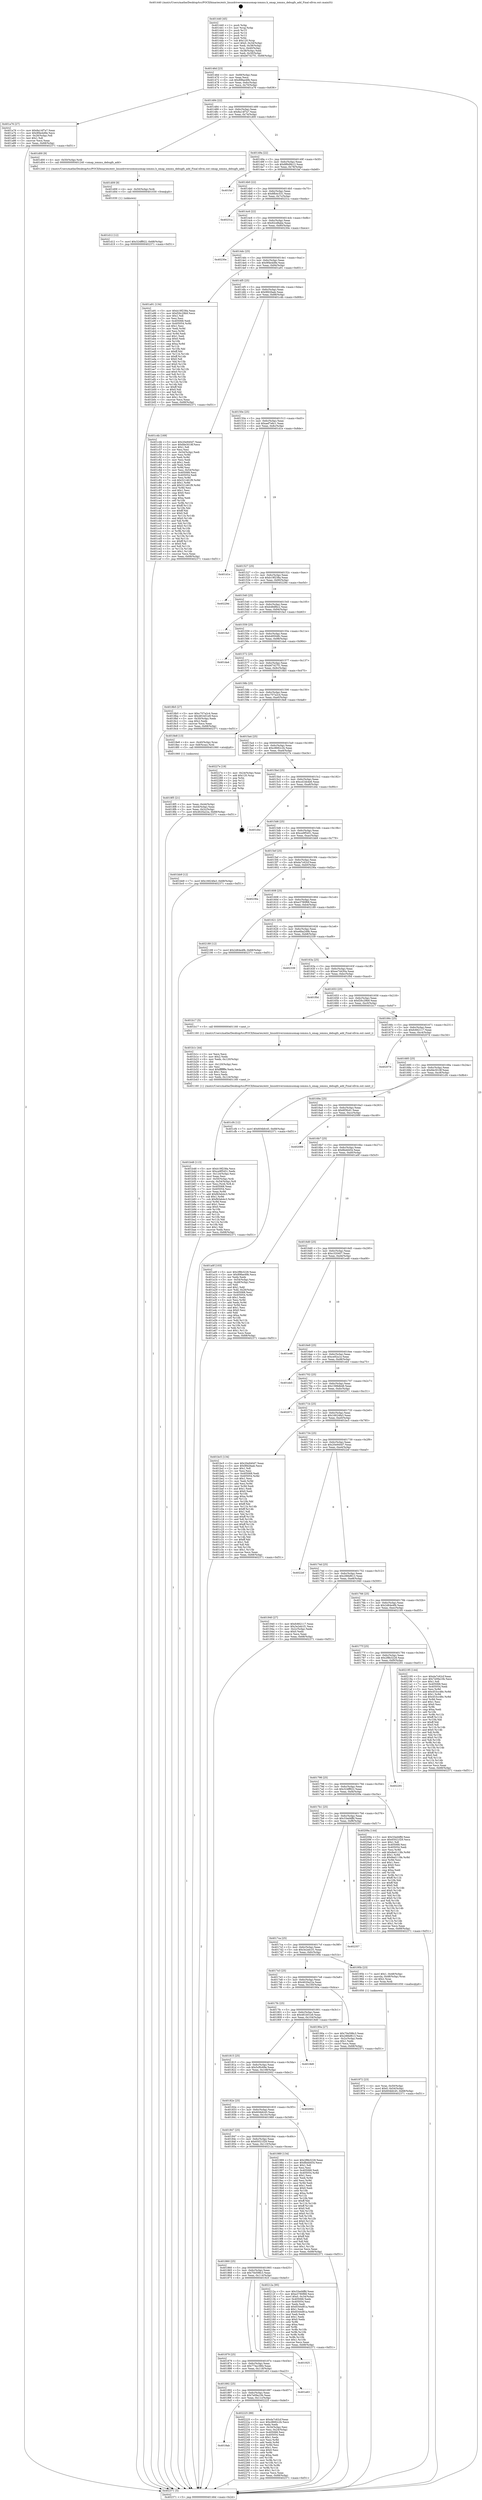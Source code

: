 digraph "0x401440" {
  label = "0x401440 (/mnt/c/Users/mathe/Desktop/tcc/POCII/binaries/extr_linuxdriversiommuomap-iommu.h_omap_iommu_debugfs_add_Final-ollvm.out::main(0))"
  labelloc = "t"
  node[shape=record]

  Entry [label="",width=0.3,height=0.3,shape=circle,fillcolor=black,style=filled]
  "0x40146d" [label="{
     0x40146d [23]\l
     | [instrs]\l
     &nbsp;&nbsp;0x40146d \<+3\>: mov -0x68(%rbp),%eax\l
     &nbsp;&nbsp;0x401470 \<+2\>: mov %eax,%ecx\l
     &nbsp;&nbsp;0x401472 \<+6\>: sub $0x89fae49b,%ecx\l
     &nbsp;&nbsp;0x401478 \<+3\>: mov %eax,-0x6c(%rbp)\l
     &nbsp;&nbsp;0x40147b \<+3\>: mov %ecx,-0x70(%rbp)\l
     &nbsp;&nbsp;0x40147e \<+6\>: je 0000000000401a76 \<main+0x636\>\l
  }"]
  "0x401a76" [label="{
     0x401a76 [27]\l
     | [instrs]\l
     &nbsp;&nbsp;0x401a76 \<+5\>: mov $0x8a14f7a7,%eax\l
     &nbsp;&nbsp;0x401a7b \<+5\>: mov $0x9f4e4d9e,%ecx\l
     &nbsp;&nbsp;0x401a80 \<+3\>: mov -0x26(%rbp),%dl\l
     &nbsp;&nbsp;0x401a83 \<+3\>: test $0x1,%dl\l
     &nbsp;&nbsp;0x401a86 \<+3\>: cmovne %ecx,%eax\l
     &nbsp;&nbsp;0x401a89 \<+3\>: mov %eax,-0x68(%rbp)\l
     &nbsp;&nbsp;0x401a8c \<+5\>: jmp 0000000000402371 \<main+0xf31\>\l
  }"]
  "0x401484" [label="{
     0x401484 [22]\l
     | [instrs]\l
     &nbsp;&nbsp;0x401484 \<+5\>: jmp 0000000000401489 \<main+0x49\>\l
     &nbsp;&nbsp;0x401489 \<+3\>: mov -0x6c(%rbp),%eax\l
     &nbsp;&nbsp;0x40148c \<+5\>: sub $0x8a14f7a7,%eax\l
     &nbsp;&nbsp;0x401491 \<+3\>: mov %eax,-0x74(%rbp)\l
     &nbsp;&nbsp;0x401494 \<+6\>: je 0000000000401d00 \<main+0x8c0\>\l
  }"]
  Exit [label="",width=0.3,height=0.3,shape=circle,fillcolor=black,style=filled,peripheries=2]
  "0x401d00" [label="{
     0x401d00 [9]\l
     | [instrs]\l
     &nbsp;&nbsp;0x401d00 \<+4\>: mov -0x50(%rbp),%rdi\l
     &nbsp;&nbsp;0x401d04 \<+5\>: call 0000000000401240 \<omap_iommu_debugfs_add\>\l
     | [calls]\l
     &nbsp;&nbsp;0x401240 \{1\} (/mnt/c/Users/mathe/Desktop/tcc/POCII/binaries/extr_linuxdriversiommuomap-iommu.h_omap_iommu_debugfs_add_Final-ollvm.out::omap_iommu_debugfs_add)\l
  }"]
  "0x40149a" [label="{
     0x40149a [22]\l
     | [instrs]\l
     &nbsp;&nbsp;0x40149a \<+5\>: jmp 000000000040149f \<main+0x5f\>\l
     &nbsp;&nbsp;0x40149f \<+3\>: mov -0x6c(%rbp),%eax\l
     &nbsp;&nbsp;0x4014a2 \<+5\>: sub $0x8f6d9b12,%eax\l
     &nbsp;&nbsp;0x4014a7 \<+3\>: mov %eax,-0x78(%rbp)\l
     &nbsp;&nbsp;0x4014aa \<+6\>: je 0000000000401faf \<main+0xb6f\>\l
  }"]
  "0x4018ab" [label="{
     0x4018ab\l
  }", style=dashed]
  "0x401faf" [label="{
     0x401faf\l
  }", style=dashed]
  "0x4014b0" [label="{
     0x4014b0 [22]\l
     | [instrs]\l
     &nbsp;&nbsp;0x4014b0 \<+5\>: jmp 00000000004014b5 \<main+0x75\>\l
     &nbsp;&nbsp;0x4014b5 \<+3\>: mov -0x6c(%rbp),%eax\l
     &nbsp;&nbsp;0x4014b8 \<+5\>: sub $0x8fb4c531,%eax\l
     &nbsp;&nbsp;0x4014bd \<+3\>: mov %eax,-0x7c(%rbp)\l
     &nbsp;&nbsp;0x4014c0 \<+6\>: je 000000000040231a \<main+0xeda\>\l
  }"]
  "0x402225" [label="{
     0x402225 [89]\l
     | [instrs]\l
     &nbsp;&nbsp;0x402225 \<+5\>: mov $0xda7c62cf,%eax\l
     &nbsp;&nbsp;0x40222a \<+5\>: mov $0xc8682c2b,%ecx\l
     &nbsp;&nbsp;0x40222f \<+2\>: xor %edx,%edx\l
     &nbsp;&nbsp;0x402231 \<+3\>: mov -0x34(%rbp),%esi\l
     &nbsp;&nbsp;0x402234 \<+3\>: mov %esi,-0x24(%rbp)\l
     &nbsp;&nbsp;0x402237 \<+7\>: mov 0x405068,%esi\l
     &nbsp;&nbsp;0x40223e \<+7\>: mov 0x405054,%edi\l
     &nbsp;&nbsp;0x402245 \<+3\>: sub $0x1,%edx\l
     &nbsp;&nbsp;0x402248 \<+3\>: mov %esi,%r8d\l
     &nbsp;&nbsp;0x40224b \<+3\>: add %edx,%r8d\l
     &nbsp;&nbsp;0x40224e \<+4\>: imul %r8d,%esi\l
     &nbsp;&nbsp;0x402252 \<+3\>: and $0x1,%esi\l
     &nbsp;&nbsp;0x402255 \<+3\>: cmp $0x0,%esi\l
     &nbsp;&nbsp;0x402258 \<+4\>: sete %r9b\l
     &nbsp;&nbsp;0x40225c \<+3\>: cmp $0xa,%edi\l
     &nbsp;&nbsp;0x40225f \<+4\>: setl %r10b\l
     &nbsp;&nbsp;0x402263 \<+3\>: mov %r9b,%r11b\l
     &nbsp;&nbsp;0x402266 \<+3\>: and %r10b,%r11b\l
     &nbsp;&nbsp;0x402269 \<+3\>: xor %r10b,%r9b\l
     &nbsp;&nbsp;0x40226c \<+3\>: or %r9b,%r11b\l
     &nbsp;&nbsp;0x40226f \<+4\>: test $0x1,%r11b\l
     &nbsp;&nbsp;0x402273 \<+3\>: cmovne %ecx,%eax\l
     &nbsp;&nbsp;0x402276 \<+3\>: mov %eax,-0x68(%rbp)\l
     &nbsp;&nbsp;0x402279 \<+5\>: jmp 0000000000402371 \<main+0xf31\>\l
  }"]
  "0x40231a" [label="{
     0x40231a\l
  }", style=dashed]
  "0x4014c6" [label="{
     0x4014c6 [22]\l
     | [instrs]\l
     &nbsp;&nbsp;0x4014c6 \<+5\>: jmp 00000000004014cb \<main+0x8b\>\l
     &nbsp;&nbsp;0x4014cb \<+3\>: mov -0x6c(%rbp),%eax\l
     &nbsp;&nbsp;0x4014ce \<+5\>: sub $0x92cd8abe,%eax\l
     &nbsp;&nbsp;0x4014d3 \<+3\>: mov %eax,-0x80(%rbp)\l
     &nbsp;&nbsp;0x4014d6 \<+6\>: je 000000000040230e \<main+0xece\>\l
  }"]
  "0x401892" [label="{
     0x401892 [25]\l
     | [instrs]\l
     &nbsp;&nbsp;0x401892 \<+5\>: jmp 0000000000401897 \<main+0x457\>\l
     &nbsp;&nbsp;0x401897 \<+3\>: mov -0x6c(%rbp),%eax\l
     &nbsp;&nbsp;0x40189a \<+5\>: sub $0x7e09a10b,%eax\l
     &nbsp;&nbsp;0x40189f \<+6\>: mov %eax,-0x11c(%rbp)\l
     &nbsp;&nbsp;0x4018a5 \<+6\>: je 0000000000402225 \<main+0xde5\>\l
  }"]
  "0x40230e" [label="{
     0x40230e\l
  }", style=dashed]
  "0x4014dc" [label="{
     0x4014dc [25]\l
     | [instrs]\l
     &nbsp;&nbsp;0x4014dc \<+5\>: jmp 00000000004014e1 \<main+0xa1\>\l
     &nbsp;&nbsp;0x4014e1 \<+3\>: mov -0x6c(%rbp),%eax\l
     &nbsp;&nbsp;0x4014e4 \<+5\>: sub $0x9f4e4d9e,%eax\l
     &nbsp;&nbsp;0x4014e9 \<+6\>: mov %eax,-0x84(%rbp)\l
     &nbsp;&nbsp;0x4014ef \<+6\>: je 0000000000401a91 \<main+0x651\>\l
  }"]
  "0x401e63" [label="{
     0x401e63\l
  }", style=dashed]
  "0x401a91" [label="{
     0x401a91 [134]\l
     | [instrs]\l
     &nbsp;&nbsp;0x401a91 \<+5\>: mov $0xb19f238a,%eax\l
     &nbsp;&nbsp;0x401a96 \<+5\>: mov $0xf26c29b9,%ecx\l
     &nbsp;&nbsp;0x401a9b \<+2\>: mov $0x1,%dl\l
     &nbsp;&nbsp;0x401a9d \<+2\>: xor %esi,%esi\l
     &nbsp;&nbsp;0x401a9f \<+7\>: mov 0x405068,%edi\l
     &nbsp;&nbsp;0x401aa6 \<+8\>: mov 0x405054,%r8d\l
     &nbsp;&nbsp;0x401aae \<+3\>: sub $0x1,%esi\l
     &nbsp;&nbsp;0x401ab1 \<+3\>: mov %edi,%r9d\l
     &nbsp;&nbsp;0x401ab4 \<+3\>: add %esi,%r9d\l
     &nbsp;&nbsp;0x401ab7 \<+4\>: imul %r9d,%edi\l
     &nbsp;&nbsp;0x401abb \<+3\>: and $0x1,%edi\l
     &nbsp;&nbsp;0x401abe \<+3\>: cmp $0x0,%edi\l
     &nbsp;&nbsp;0x401ac1 \<+4\>: sete %r10b\l
     &nbsp;&nbsp;0x401ac5 \<+4\>: cmp $0xa,%r8d\l
     &nbsp;&nbsp;0x401ac9 \<+4\>: setl %r11b\l
     &nbsp;&nbsp;0x401acd \<+3\>: mov %r10b,%bl\l
     &nbsp;&nbsp;0x401ad0 \<+3\>: xor $0xff,%bl\l
     &nbsp;&nbsp;0x401ad3 \<+3\>: mov %r11b,%r14b\l
     &nbsp;&nbsp;0x401ad6 \<+4\>: xor $0xff,%r14b\l
     &nbsp;&nbsp;0x401ada \<+3\>: xor $0x0,%dl\l
     &nbsp;&nbsp;0x401add \<+3\>: mov %bl,%r15b\l
     &nbsp;&nbsp;0x401ae0 \<+4\>: and $0x0,%r15b\l
     &nbsp;&nbsp;0x401ae4 \<+3\>: and %dl,%r10b\l
     &nbsp;&nbsp;0x401ae7 \<+3\>: mov %r14b,%r12b\l
     &nbsp;&nbsp;0x401aea \<+4\>: and $0x0,%r12b\l
     &nbsp;&nbsp;0x401aee \<+3\>: and %dl,%r11b\l
     &nbsp;&nbsp;0x401af1 \<+3\>: or %r10b,%r15b\l
     &nbsp;&nbsp;0x401af4 \<+3\>: or %r11b,%r12b\l
     &nbsp;&nbsp;0x401af7 \<+3\>: xor %r12b,%r15b\l
     &nbsp;&nbsp;0x401afa \<+3\>: or %r14b,%bl\l
     &nbsp;&nbsp;0x401afd \<+3\>: xor $0xff,%bl\l
     &nbsp;&nbsp;0x401b00 \<+3\>: or $0x0,%dl\l
     &nbsp;&nbsp;0x401b03 \<+2\>: and %dl,%bl\l
     &nbsp;&nbsp;0x401b05 \<+3\>: or %bl,%r15b\l
     &nbsp;&nbsp;0x401b08 \<+4\>: test $0x1,%r15b\l
     &nbsp;&nbsp;0x401b0c \<+3\>: cmovne %ecx,%eax\l
     &nbsp;&nbsp;0x401b0f \<+3\>: mov %eax,-0x68(%rbp)\l
     &nbsp;&nbsp;0x401b12 \<+5\>: jmp 0000000000402371 \<main+0xf31\>\l
  }"]
  "0x4014f5" [label="{
     0x4014f5 [25]\l
     | [instrs]\l
     &nbsp;&nbsp;0x4014f5 \<+5\>: jmp 00000000004014fa \<main+0xba\>\l
     &nbsp;&nbsp;0x4014fa \<+3\>: mov -0x6c(%rbp),%eax\l
     &nbsp;&nbsp;0x4014fd \<+5\>: sub $0x9fd2faab,%eax\l
     &nbsp;&nbsp;0x401502 \<+6\>: mov %eax,-0x88(%rbp)\l
     &nbsp;&nbsp;0x401508 \<+6\>: je 0000000000401c4b \<main+0x80b\>\l
  }"]
  "0x401879" [label="{
     0x401879 [25]\l
     | [instrs]\l
     &nbsp;&nbsp;0x401879 \<+5\>: jmp 000000000040187e \<main+0x43e\>\l
     &nbsp;&nbsp;0x40187e \<+3\>: mov -0x6c(%rbp),%eax\l
     &nbsp;&nbsp;0x401881 \<+5\>: sub $0x774a1884,%eax\l
     &nbsp;&nbsp;0x401886 \<+6\>: mov %eax,-0x118(%rbp)\l
     &nbsp;&nbsp;0x40188c \<+6\>: je 0000000000401e63 \<main+0xa23\>\l
  }"]
  "0x401c4b" [label="{
     0x401c4b [169]\l
     | [instrs]\l
     &nbsp;&nbsp;0x401c4b \<+5\>: mov $0x20e940d7,%eax\l
     &nbsp;&nbsp;0x401c50 \<+5\>: mov $0xfde3018f,%ecx\l
     &nbsp;&nbsp;0x401c55 \<+2\>: mov $0x1,%dl\l
     &nbsp;&nbsp;0x401c57 \<+2\>: xor %esi,%esi\l
     &nbsp;&nbsp;0x401c59 \<+3\>: mov -0x54(%rbp),%edi\l
     &nbsp;&nbsp;0x401c5c \<+3\>: mov %esi,%r8d\l
     &nbsp;&nbsp;0x401c5f \<+3\>: sub %edi,%r8d\l
     &nbsp;&nbsp;0x401c62 \<+2\>: mov %esi,%edi\l
     &nbsp;&nbsp;0x401c64 \<+3\>: sub $0x1,%edi\l
     &nbsp;&nbsp;0x401c67 \<+3\>: add %edi,%r8d\l
     &nbsp;&nbsp;0x401c6a \<+3\>: sub %r8d,%esi\l
     &nbsp;&nbsp;0x401c6d \<+3\>: mov %esi,-0x54(%rbp)\l
     &nbsp;&nbsp;0x401c70 \<+7\>: mov 0x405068,%esi\l
     &nbsp;&nbsp;0x401c77 \<+7\>: mov 0x405054,%edi\l
     &nbsp;&nbsp;0x401c7e \<+3\>: mov %esi,%r8d\l
     &nbsp;&nbsp;0x401c81 \<+7\>: sub $0x521461f9,%r8d\l
     &nbsp;&nbsp;0x401c88 \<+4\>: sub $0x1,%r8d\l
     &nbsp;&nbsp;0x401c8c \<+7\>: add $0x521461f9,%r8d\l
     &nbsp;&nbsp;0x401c93 \<+4\>: imul %r8d,%esi\l
     &nbsp;&nbsp;0x401c97 \<+3\>: and $0x1,%esi\l
     &nbsp;&nbsp;0x401c9a \<+3\>: cmp $0x0,%esi\l
     &nbsp;&nbsp;0x401c9d \<+4\>: sete %r9b\l
     &nbsp;&nbsp;0x401ca1 \<+3\>: cmp $0xa,%edi\l
     &nbsp;&nbsp;0x401ca4 \<+4\>: setl %r10b\l
     &nbsp;&nbsp;0x401ca8 \<+3\>: mov %r9b,%r11b\l
     &nbsp;&nbsp;0x401cab \<+4\>: xor $0xff,%r11b\l
     &nbsp;&nbsp;0x401caf \<+3\>: mov %r10b,%bl\l
     &nbsp;&nbsp;0x401cb2 \<+3\>: xor $0xff,%bl\l
     &nbsp;&nbsp;0x401cb5 \<+3\>: xor $0x0,%dl\l
     &nbsp;&nbsp;0x401cb8 \<+3\>: mov %r11b,%r14b\l
     &nbsp;&nbsp;0x401cbb \<+4\>: and $0x0,%r14b\l
     &nbsp;&nbsp;0x401cbf \<+3\>: and %dl,%r9b\l
     &nbsp;&nbsp;0x401cc2 \<+3\>: mov %bl,%r15b\l
     &nbsp;&nbsp;0x401cc5 \<+4\>: and $0x0,%r15b\l
     &nbsp;&nbsp;0x401cc9 \<+3\>: and %dl,%r10b\l
     &nbsp;&nbsp;0x401ccc \<+3\>: or %r9b,%r14b\l
     &nbsp;&nbsp;0x401ccf \<+3\>: or %r10b,%r15b\l
     &nbsp;&nbsp;0x401cd2 \<+3\>: xor %r15b,%r14b\l
     &nbsp;&nbsp;0x401cd5 \<+3\>: or %bl,%r11b\l
     &nbsp;&nbsp;0x401cd8 \<+4\>: xor $0xff,%r11b\l
     &nbsp;&nbsp;0x401cdc \<+3\>: or $0x0,%dl\l
     &nbsp;&nbsp;0x401cdf \<+3\>: and %dl,%r11b\l
     &nbsp;&nbsp;0x401ce2 \<+3\>: or %r11b,%r14b\l
     &nbsp;&nbsp;0x401ce5 \<+4\>: test $0x1,%r14b\l
     &nbsp;&nbsp;0x401ce9 \<+3\>: cmovne %ecx,%eax\l
     &nbsp;&nbsp;0x401cec \<+3\>: mov %eax,-0x68(%rbp)\l
     &nbsp;&nbsp;0x401cef \<+5\>: jmp 0000000000402371 \<main+0xf31\>\l
  }"]
  "0x40150e" [label="{
     0x40150e [25]\l
     | [instrs]\l
     &nbsp;&nbsp;0x40150e \<+5\>: jmp 0000000000401513 \<main+0xd3\>\l
     &nbsp;&nbsp;0x401513 \<+3\>: mov -0x6c(%rbp),%eax\l
     &nbsp;&nbsp;0x401516 \<+5\>: sub $0xaef7e6c1,%eax\l
     &nbsp;&nbsp;0x40151b \<+6\>: mov %eax,-0x8c(%rbp)\l
     &nbsp;&nbsp;0x401521 \<+6\>: je 0000000000401d1e \<main+0x8de\>\l
  }"]
  "0x401925" [label="{
     0x401925\l
  }", style=dashed]
  "0x401d1e" [label="{
     0x401d1e\l
  }", style=dashed]
  "0x401527" [label="{
     0x401527 [25]\l
     | [instrs]\l
     &nbsp;&nbsp;0x401527 \<+5\>: jmp 000000000040152c \<main+0xec\>\l
     &nbsp;&nbsp;0x40152c \<+3\>: mov -0x6c(%rbp),%eax\l
     &nbsp;&nbsp;0x40152f \<+5\>: sub $0xb19f238a,%eax\l
     &nbsp;&nbsp;0x401534 \<+6\>: mov %eax,-0x90(%rbp)\l
     &nbsp;&nbsp;0x40153a \<+6\>: je 000000000040229d \<main+0xe5d\>\l
  }"]
  "0x401860" [label="{
     0x401860 [25]\l
     | [instrs]\l
     &nbsp;&nbsp;0x401860 \<+5\>: jmp 0000000000401865 \<main+0x425\>\l
     &nbsp;&nbsp;0x401865 \<+3\>: mov -0x6c(%rbp),%eax\l
     &nbsp;&nbsp;0x401868 \<+5\>: sub $0x70e598c3,%eax\l
     &nbsp;&nbsp;0x40186d \<+6\>: mov %eax,-0x114(%rbp)\l
     &nbsp;&nbsp;0x401873 \<+6\>: je 0000000000401925 \<main+0x4e5\>\l
  }"]
  "0x40229d" [label="{
     0x40229d\l
  }", style=dashed]
  "0x401540" [label="{
     0x401540 [25]\l
     | [instrs]\l
     &nbsp;&nbsp;0x401540 \<+5\>: jmp 0000000000401545 \<main+0x105\>\l
     &nbsp;&nbsp;0x401545 \<+3\>: mov -0x6c(%rbp),%eax\l
     &nbsp;&nbsp;0x401548 \<+5\>: sub $0xb48dfbc2,%eax\l
     &nbsp;&nbsp;0x40154d \<+6\>: mov %eax,-0x94(%rbp)\l
     &nbsp;&nbsp;0x401553 \<+6\>: je 0000000000401fa3 \<main+0xb63\>\l
  }"]
  "0x40212a" [label="{
     0x40212a [95]\l
     | [instrs]\l
     &nbsp;&nbsp;0x40212a \<+5\>: mov $0x33ed4ffd,%eax\l
     &nbsp;&nbsp;0x40212f \<+5\>: mov $0xe3780f68,%ecx\l
     &nbsp;&nbsp;0x402134 \<+7\>: movl $0x0,-0x34(%rbp)\l
     &nbsp;&nbsp;0x40213b \<+7\>: mov 0x405068,%edx\l
     &nbsp;&nbsp;0x402142 \<+7\>: mov 0x405054,%esi\l
     &nbsp;&nbsp;0x402149 \<+2\>: mov %edx,%edi\l
     &nbsp;&nbsp;0x40214b \<+6\>: add $0x8344d81a,%edi\l
     &nbsp;&nbsp;0x402151 \<+3\>: sub $0x1,%edi\l
     &nbsp;&nbsp;0x402154 \<+6\>: sub $0x8344d81a,%edi\l
     &nbsp;&nbsp;0x40215a \<+3\>: imul %edi,%edx\l
     &nbsp;&nbsp;0x40215d \<+3\>: and $0x1,%edx\l
     &nbsp;&nbsp;0x402160 \<+3\>: cmp $0x0,%edx\l
     &nbsp;&nbsp;0x402163 \<+4\>: sete %r8b\l
     &nbsp;&nbsp;0x402167 \<+3\>: cmp $0xa,%esi\l
     &nbsp;&nbsp;0x40216a \<+4\>: setl %r9b\l
     &nbsp;&nbsp;0x40216e \<+3\>: mov %r8b,%r10b\l
     &nbsp;&nbsp;0x402171 \<+3\>: and %r9b,%r10b\l
     &nbsp;&nbsp;0x402174 \<+3\>: xor %r9b,%r8b\l
     &nbsp;&nbsp;0x402177 \<+3\>: or %r8b,%r10b\l
     &nbsp;&nbsp;0x40217a \<+4\>: test $0x1,%r10b\l
     &nbsp;&nbsp;0x40217e \<+3\>: cmovne %ecx,%eax\l
     &nbsp;&nbsp;0x402181 \<+3\>: mov %eax,-0x68(%rbp)\l
     &nbsp;&nbsp;0x402184 \<+5\>: jmp 0000000000402371 \<main+0xf31\>\l
  }"]
  "0x401fa3" [label="{
     0x401fa3\l
  }", style=dashed]
  "0x401559" [label="{
     0x401559 [25]\l
     | [instrs]\l
     &nbsp;&nbsp;0x401559 \<+5\>: jmp 000000000040155e \<main+0x11e\>\l
     &nbsp;&nbsp;0x40155e \<+3\>: mov -0x6c(%rbp),%eax\l
     &nbsp;&nbsp;0x401561 \<+5\>: sub $0xb4950dfc,%eax\l
     &nbsp;&nbsp;0x401566 \<+6\>: mov %eax,-0x98(%rbp)\l
     &nbsp;&nbsp;0x40156c \<+6\>: je 0000000000401da4 \<main+0x964\>\l
  }"]
  "0x401d12" [label="{
     0x401d12 [12]\l
     | [instrs]\l
     &nbsp;&nbsp;0x401d12 \<+7\>: movl $0x324ff922,-0x68(%rbp)\l
     &nbsp;&nbsp;0x401d19 \<+5\>: jmp 0000000000402371 \<main+0xf31\>\l
  }"]
  "0x401da4" [label="{
     0x401da4\l
  }", style=dashed]
  "0x401572" [label="{
     0x401572 [25]\l
     | [instrs]\l
     &nbsp;&nbsp;0x401572 \<+5\>: jmp 0000000000401577 \<main+0x137\>\l
     &nbsp;&nbsp;0x401577 \<+3\>: mov -0x6c(%rbp),%eax\l
     &nbsp;&nbsp;0x40157a \<+5\>: sub $0xb67427f1,%eax\l
     &nbsp;&nbsp;0x40157f \<+6\>: mov %eax,-0x9c(%rbp)\l
     &nbsp;&nbsp;0x401585 \<+6\>: je 00000000004018b5 \<main+0x475\>\l
  }"]
  "0x401d09" [label="{
     0x401d09 [9]\l
     | [instrs]\l
     &nbsp;&nbsp;0x401d09 \<+4\>: mov -0x50(%rbp),%rdi\l
     &nbsp;&nbsp;0x401d0d \<+5\>: call 0000000000401030 \<free@plt\>\l
     | [calls]\l
     &nbsp;&nbsp;0x401030 \{1\} (unknown)\l
  }"]
  "0x4018b5" [label="{
     0x4018b5 [27]\l
     | [instrs]\l
     &nbsp;&nbsp;0x4018b5 \<+5\>: mov $0xc707a2c4,%eax\l
     &nbsp;&nbsp;0x4018ba \<+5\>: mov $0x481b01e9,%ecx\l
     &nbsp;&nbsp;0x4018bf \<+3\>: mov -0x30(%rbp),%edx\l
     &nbsp;&nbsp;0x4018c2 \<+3\>: cmp $0x2,%edx\l
     &nbsp;&nbsp;0x4018c5 \<+3\>: cmovne %ecx,%eax\l
     &nbsp;&nbsp;0x4018c8 \<+3\>: mov %eax,-0x68(%rbp)\l
     &nbsp;&nbsp;0x4018cb \<+5\>: jmp 0000000000402371 \<main+0xf31\>\l
  }"]
  "0x40158b" [label="{
     0x40158b [25]\l
     | [instrs]\l
     &nbsp;&nbsp;0x40158b \<+5\>: jmp 0000000000401590 \<main+0x150\>\l
     &nbsp;&nbsp;0x401590 \<+3\>: mov -0x6c(%rbp),%eax\l
     &nbsp;&nbsp;0x401593 \<+5\>: sub $0xc707a2c4,%eax\l
     &nbsp;&nbsp;0x401598 \<+6\>: mov %eax,-0xa0(%rbp)\l
     &nbsp;&nbsp;0x40159e \<+6\>: je 00000000004018e8 \<main+0x4a8\>\l
  }"]
  "0x402371" [label="{
     0x402371 [5]\l
     | [instrs]\l
     &nbsp;&nbsp;0x402371 \<+5\>: jmp 000000000040146d \<main+0x2d\>\l
  }"]
  "0x401440" [label="{
     0x401440 [45]\l
     | [instrs]\l
     &nbsp;&nbsp;0x401440 \<+1\>: push %rbp\l
     &nbsp;&nbsp;0x401441 \<+3\>: mov %rsp,%rbp\l
     &nbsp;&nbsp;0x401444 \<+2\>: push %r15\l
     &nbsp;&nbsp;0x401446 \<+2\>: push %r14\l
     &nbsp;&nbsp;0x401448 \<+2\>: push %r12\l
     &nbsp;&nbsp;0x40144a \<+1\>: push %rbx\l
     &nbsp;&nbsp;0x40144b \<+7\>: sub $0x120,%rsp\l
     &nbsp;&nbsp;0x401452 \<+7\>: movl $0x0,-0x34(%rbp)\l
     &nbsp;&nbsp;0x401459 \<+3\>: mov %edi,-0x38(%rbp)\l
     &nbsp;&nbsp;0x40145c \<+4\>: mov %rsi,-0x40(%rbp)\l
     &nbsp;&nbsp;0x401460 \<+3\>: mov -0x38(%rbp),%edi\l
     &nbsp;&nbsp;0x401463 \<+3\>: mov %edi,-0x30(%rbp)\l
     &nbsp;&nbsp;0x401466 \<+7\>: movl $0xb67427f1,-0x68(%rbp)\l
  }"]
  "0x401b48" [label="{
     0x401b48 [113]\l
     | [instrs]\l
     &nbsp;&nbsp;0x401b48 \<+5\>: mov $0xb19f238a,%ecx\l
     &nbsp;&nbsp;0x401b4d \<+5\>: mov $0xce9f5451,%edx\l
     &nbsp;&nbsp;0x401b52 \<+6\>: mov -0x124(%rbp),%esi\l
     &nbsp;&nbsp;0x401b58 \<+3\>: imul %eax,%esi\l
     &nbsp;&nbsp;0x401b5b \<+4\>: mov -0x50(%rbp),%rdi\l
     &nbsp;&nbsp;0x401b5f \<+4\>: movslq -0x54(%rbp),%r8\l
     &nbsp;&nbsp;0x401b63 \<+4\>: mov %esi,(%rdi,%r8,4)\l
     &nbsp;&nbsp;0x401b67 \<+7\>: mov 0x405068,%eax\l
     &nbsp;&nbsp;0x401b6e \<+7\>: mov 0x405054,%esi\l
     &nbsp;&nbsp;0x401b75 \<+3\>: mov %eax,%r9d\l
     &nbsp;&nbsp;0x401b78 \<+7\>: add $0xfb5eb4c3,%r9d\l
     &nbsp;&nbsp;0x401b7f \<+4\>: sub $0x1,%r9d\l
     &nbsp;&nbsp;0x401b83 \<+7\>: sub $0xfb5eb4c3,%r9d\l
     &nbsp;&nbsp;0x401b8a \<+4\>: imul %r9d,%eax\l
     &nbsp;&nbsp;0x401b8e \<+3\>: and $0x1,%eax\l
     &nbsp;&nbsp;0x401b91 \<+3\>: cmp $0x0,%eax\l
     &nbsp;&nbsp;0x401b94 \<+4\>: sete %r10b\l
     &nbsp;&nbsp;0x401b98 \<+3\>: cmp $0xa,%esi\l
     &nbsp;&nbsp;0x401b9b \<+4\>: setl %r11b\l
     &nbsp;&nbsp;0x401b9f \<+3\>: mov %r10b,%bl\l
     &nbsp;&nbsp;0x401ba2 \<+3\>: and %r11b,%bl\l
     &nbsp;&nbsp;0x401ba5 \<+3\>: xor %r11b,%r10b\l
     &nbsp;&nbsp;0x401ba8 \<+3\>: or %r10b,%bl\l
     &nbsp;&nbsp;0x401bab \<+3\>: test $0x1,%bl\l
     &nbsp;&nbsp;0x401bae \<+3\>: cmovne %edx,%ecx\l
     &nbsp;&nbsp;0x401bb1 \<+3\>: mov %ecx,-0x68(%rbp)\l
     &nbsp;&nbsp;0x401bb4 \<+5\>: jmp 0000000000402371 \<main+0xf31\>\l
  }"]
  "0x4018e8" [label="{
     0x4018e8 [13]\l
     | [instrs]\l
     &nbsp;&nbsp;0x4018e8 \<+4\>: mov -0x40(%rbp),%rax\l
     &nbsp;&nbsp;0x4018ec \<+4\>: mov 0x8(%rax),%rdi\l
     &nbsp;&nbsp;0x4018f0 \<+5\>: call 0000000000401060 \<atoi@plt\>\l
     | [calls]\l
     &nbsp;&nbsp;0x401060 \{1\} (unknown)\l
  }"]
  "0x4015a4" [label="{
     0x4015a4 [25]\l
     | [instrs]\l
     &nbsp;&nbsp;0x4015a4 \<+5\>: jmp 00000000004015a9 \<main+0x169\>\l
     &nbsp;&nbsp;0x4015a9 \<+3\>: mov -0x6c(%rbp),%eax\l
     &nbsp;&nbsp;0x4015ac \<+5\>: sub $0xc8682c2b,%eax\l
     &nbsp;&nbsp;0x4015b1 \<+6\>: mov %eax,-0xa4(%rbp)\l
     &nbsp;&nbsp;0x4015b7 \<+6\>: je 000000000040227e \<main+0xe3e\>\l
  }"]
  "0x4018f5" [label="{
     0x4018f5 [21]\l
     | [instrs]\l
     &nbsp;&nbsp;0x4018f5 \<+3\>: mov %eax,-0x44(%rbp)\l
     &nbsp;&nbsp;0x4018f8 \<+3\>: mov -0x44(%rbp),%eax\l
     &nbsp;&nbsp;0x4018fb \<+3\>: mov %eax,-0x2c(%rbp)\l
     &nbsp;&nbsp;0x4018fe \<+7\>: movl $0x4620a22a,-0x68(%rbp)\l
     &nbsp;&nbsp;0x401905 \<+5\>: jmp 0000000000402371 \<main+0xf31\>\l
  }"]
  "0x401b1c" [label="{
     0x401b1c [44]\l
     | [instrs]\l
     &nbsp;&nbsp;0x401b1c \<+2\>: xor %ecx,%ecx\l
     &nbsp;&nbsp;0x401b1e \<+5\>: mov $0x2,%edx\l
     &nbsp;&nbsp;0x401b23 \<+6\>: mov %edx,-0x120(%rbp)\l
     &nbsp;&nbsp;0x401b29 \<+1\>: cltd\l
     &nbsp;&nbsp;0x401b2a \<+6\>: mov -0x120(%rbp),%esi\l
     &nbsp;&nbsp;0x401b30 \<+2\>: idiv %esi\l
     &nbsp;&nbsp;0x401b32 \<+6\>: imul $0xfffffffe,%edx,%edx\l
     &nbsp;&nbsp;0x401b38 \<+3\>: sub $0x1,%ecx\l
     &nbsp;&nbsp;0x401b3b \<+2\>: sub %ecx,%edx\l
     &nbsp;&nbsp;0x401b3d \<+6\>: mov %edx,-0x124(%rbp)\l
     &nbsp;&nbsp;0x401b43 \<+5\>: call 0000000000401160 \<next_i\>\l
     | [calls]\l
     &nbsp;&nbsp;0x401160 \{1\} (/mnt/c/Users/mathe/Desktop/tcc/POCII/binaries/extr_linuxdriversiommuomap-iommu.h_omap_iommu_debugfs_add_Final-ollvm.out::next_i)\l
  }"]
  "0x40227e" [label="{
     0x40227e [19]\l
     | [instrs]\l
     &nbsp;&nbsp;0x40227e \<+3\>: mov -0x24(%rbp),%eax\l
     &nbsp;&nbsp;0x402281 \<+7\>: add $0x120,%rsp\l
     &nbsp;&nbsp;0x402288 \<+1\>: pop %rbx\l
     &nbsp;&nbsp;0x402289 \<+2\>: pop %r12\l
     &nbsp;&nbsp;0x40228b \<+2\>: pop %r14\l
     &nbsp;&nbsp;0x40228d \<+2\>: pop %r15\l
     &nbsp;&nbsp;0x40228f \<+1\>: pop %rbp\l
     &nbsp;&nbsp;0x402290 \<+1\>: ret\l
  }"]
  "0x4015bd" [label="{
     0x4015bd [25]\l
     | [instrs]\l
     &nbsp;&nbsp;0x4015bd \<+5\>: jmp 00000000004015c2 \<main+0x182\>\l
     &nbsp;&nbsp;0x4015c2 \<+3\>: mov -0x6c(%rbp),%eax\l
     &nbsp;&nbsp;0x4015c5 \<+5\>: sub $0xcd1bb4e6,%eax\l
     &nbsp;&nbsp;0x4015ca \<+6\>: mov %eax,-0xa8(%rbp)\l
     &nbsp;&nbsp;0x4015d0 \<+6\>: je 0000000000401d4c \<main+0x90c\>\l
  }"]
  "0x401847" [label="{
     0x401847 [25]\l
     | [instrs]\l
     &nbsp;&nbsp;0x401847 \<+5\>: jmp 000000000040184c \<main+0x40c\>\l
     &nbsp;&nbsp;0x40184c \<+3\>: mov -0x6c(%rbp),%eax\l
     &nbsp;&nbsp;0x40184f \<+5\>: sub $0x65021f29,%eax\l
     &nbsp;&nbsp;0x401854 \<+6\>: mov %eax,-0x110(%rbp)\l
     &nbsp;&nbsp;0x40185a \<+6\>: je 000000000040212a \<main+0xcea\>\l
  }"]
  "0x401d4c" [label="{
     0x401d4c\l
  }", style=dashed]
  "0x4015d6" [label="{
     0x4015d6 [25]\l
     | [instrs]\l
     &nbsp;&nbsp;0x4015d6 \<+5\>: jmp 00000000004015db \<main+0x19b\>\l
     &nbsp;&nbsp;0x4015db \<+3\>: mov -0x6c(%rbp),%eax\l
     &nbsp;&nbsp;0x4015de \<+5\>: sub $0xce9f5451,%eax\l
     &nbsp;&nbsp;0x4015e3 \<+6\>: mov %eax,-0xac(%rbp)\l
     &nbsp;&nbsp;0x4015e9 \<+6\>: je 0000000000401bb9 \<main+0x779\>\l
  }"]
  "0x401989" [label="{
     0x401989 [134]\l
     | [instrs]\l
     &nbsp;&nbsp;0x401989 \<+5\>: mov $0x2f8b3228,%eax\l
     &nbsp;&nbsp;0x40198e \<+5\>: mov $0x8bdd454,%ecx\l
     &nbsp;&nbsp;0x401993 \<+2\>: mov $0x1,%dl\l
     &nbsp;&nbsp;0x401995 \<+2\>: xor %esi,%esi\l
     &nbsp;&nbsp;0x401997 \<+7\>: mov 0x405068,%edi\l
     &nbsp;&nbsp;0x40199e \<+8\>: mov 0x405054,%r8d\l
     &nbsp;&nbsp;0x4019a6 \<+3\>: sub $0x1,%esi\l
     &nbsp;&nbsp;0x4019a9 \<+3\>: mov %edi,%r9d\l
     &nbsp;&nbsp;0x4019ac \<+3\>: add %esi,%r9d\l
     &nbsp;&nbsp;0x4019af \<+4\>: imul %r9d,%edi\l
     &nbsp;&nbsp;0x4019b3 \<+3\>: and $0x1,%edi\l
     &nbsp;&nbsp;0x4019b6 \<+3\>: cmp $0x0,%edi\l
     &nbsp;&nbsp;0x4019b9 \<+4\>: sete %r10b\l
     &nbsp;&nbsp;0x4019bd \<+4\>: cmp $0xa,%r8d\l
     &nbsp;&nbsp;0x4019c1 \<+4\>: setl %r11b\l
     &nbsp;&nbsp;0x4019c5 \<+3\>: mov %r10b,%bl\l
     &nbsp;&nbsp;0x4019c8 \<+3\>: xor $0xff,%bl\l
     &nbsp;&nbsp;0x4019cb \<+3\>: mov %r11b,%r14b\l
     &nbsp;&nbsp;0x4019ce \<+4\>: xor $0xff,%r14b\l
     &nbsp;&nbsp;0x4019d2 \<+3\>: xor $0x0,%dl\l
     &nbsp;&nbsp;0x4019d5 \<+3\>: mov %bl,%r15b\l
     &nbsp;&nbsp;0x4019d8 \<+4\>: and $0x0,%r15b\l
     &nbsp;&nbsp;0x4019dc \<+3\>: and %dl,%r10b\l
     &nbsp;&nbsp;0x4019df \<+3\>: mov %r14b,%r12b\l
     &nbsp;&nbsp;0x4019e2 \<+4\>: and $0x0,%r12b\l
     &nbsp;&nbsp;0x4019e6 \<+3\>: and %dl,%r11b\l
     &nbsp;&nbsp;0x4019e9 \<+3\>: or %r10b,%r15b\l
     &nbsp;&nbsp;0x4019ec \<+3\>: or %r11b,%r12b\l
     &nbsp;&nbsp;0x4019ef \<+3\>: xor %r12b,%r15b\l
     &nbsp;&nbsp;0x4019f2 \<+3\>: or %r14b,%bl\l
     &nbsp;&nbsp;0x4019f5 \<+3\>: xor $0xff,%bl\l
     &nbsp;&nbsp;0x4019f8 \<+3\>: or $0x0,%dl\l
     &nbsp;&nbsp;0x4019fb \<+2\>: and %dl,%bl\l
     &nbsp;&nbsp;0x4019fd \<+3\>: or %bl,%r15b\l
     &nbsp;&nbsp;0x401a00 \<+4\>: test $0x1,%r15b\l
     &nbsp;&nbsp;0x401a04 \<+3\>: cmovne %ecx,%eax\l
     &nbsp;&nbsp;0x401a07 \<+3\>: mov %eax,-0x68(%rbp)\l
     &nbsp;&nbsp;0x401a0a \<+5\>: jmp 0000000000402371 \<main+0xf31\>\l
  }"]
  "0x401bb9" [label="{
     0x401bb9 [12]\l
     | [instrs]\l
     &nbsp;&nbsp;0x401bb9 \<+7\>: movl $0x16624fa3,-0x68(%rbp)\l
     &nbsp;&nbsp;0x401bc0 \<+5\>: jmp 0000000000402371 \<main+0xf31\>\l
  }"]
  "0x4015ef" [label="{
     0x4015ef [25]\l
     | [instrs]\l
     &nbsp;&nbsp;0x4015ef \<+5\>: jmp 00000000004015f4 \<main+0x1b4\>\l
     &nbsp;&nbsp;0x4015f4 \<+3\>: mov -0x6c(%rbp),%eax\l
     &nbsp;&nbsp;0x4015f7 \<+5\>: sub $0xda7c62cf,%eax\l
     &nbsp;&nbsp;0x4015fc \<+6\>: mov %eax,-0xb0(%rbp)\l
     &nbsp;&nbsp;0x401602 \<+6\>: je 000000000040236a \<main+0xf2a\>\l
  }"]
  "0x40182e" [label="{
     0x40182e [25]\l
     | [instrs]\l
     &nbsp;&nbsp;0x40182e \<+5\>: jmp 0000000000401833 \<main+0x3f3\>\l
     &nbsp;&nbsp;0x401833 \<+3\>: mov -0x6c(%rbp),%eax\l
     &nbsp;&nbsp;0x401836 \<+5\>: sub $0x604bfc45,%eax\l
     &nbsp;&nbsp;0x40183b \<+6\>: mov %eax,-0x10c(%rbp)\l
     &nbsp;&nbsp;0x401841 \<+6\>: je 0000000000401989 \<main+0x549\>\l
  }"]
  "0x40236a" [label="{
     0x40236a\l
  }", style=dashed]
  "0x401608" [label="{
     0x401608 [25]\l
     | [instrs]\l
     &nbsp;&nbsp;0x401608 \<+5\>: jmp 000000000040160d \<main+0x1cd\>\l
     &nbsp;&nbsp;0x40160d \<+3\>: mov -0x6c(%rbp),%eax\l
     &nbsp;&nbsp;0x401610 \<+5\>: sub $0xe3780f68,%eax\l
     &nbsp;&nbsp;0x401615 \<+6\>: mov %eax,-0xb4(%rbp)\l
     &nbsp;&nbsp;0x40161b \<+6\>: je 0000000000402189 \<main+0xd49\>\l
  }"]
  "0x402002" [label="{
     0x402002\l
  }", style=dashed]
  "0x402189" [label="{
     0x402189 [12]\l
     | [instrs]\l
     &nbsp;&nbsp;0x402189 \<+7\>: movl $0x2d64e4fb,-0x68(%rbp)\l
     &nbsp;&nbsp;0x402190 \<+5\>: jmp 0000000000402371 \<main+0xf31\>\l
  }"]
  "0x401621" [label="{
     0x401621 [25]\l
     | [instrs]\l
     &nbsp;&nbsp;0x401621 \<+5\>: jmp 0000000000401626 \<main+0x1e6\>\l
     &nbsp;&nbsp;0x401626 \<+3\>: mov -0x6c(%rbp),%eax\l
     &nbsp;&nbsp;0x401629 \<+5\>: sub $0xe6ba249b,%eax\l
     &nbsp;&nbsp;0x40162e \<+6\>: mov %eax,-0xb8(%rbp)\l
     &nbsp;&nbsp;0x401634 \<+6\>: je 0000000000402339 \<main+0xef9\>\l
  }"]
  "0x401815" [label="{
     0x401815 [25]\l
     | [instrs]\l
     &nbsp;&nbsp;0x401815 \<+5\>: jmp 000000000040181a \<main+0x3da\>\l
     &nbsp;&nbsp;0x40181a \<+3\>: mov -0x6c(%rbp),%eax\l
     &nbsp;&nbsp;0x40181d \<+5\>: sub $0x5cf0c69e,%eax\l
     &nbsp;&nbsp;0x401822 \<+6\>: mov %eax,-0x108(%rbp)\l
     &nbsp;&nbsp;0x401828 \<+6\>: je 0000000000402002 \<main+0xbc2\>\l
  }"]
  "0x402339" [label="{
     0x402339\l
  }", style=dashed]
  "0x40163a" [label="{
     0x40163a [25]\l
     | [instrs]\l
     &nbsp;&nbsp;0x40163a \<+5\>: jmp 000000000040163f \<main+0x1ff\>\l
     &nbsp;&nbsp;0x40163f \<+3\>: mov -0x6c(%rbp),%eax\l
     &nbsp;&nbsp;0x401642 \<+5\>: sub $0xee74430a,%eax\l
     &nbsp;&nbsp;0x401647 \<+6\>: mov %eax,-0xbc(%rbp)\l
     &nbsp;&nbsp;0x40164d \<+6\>: je 0000000000401f0d \<main+0xacd\>\l
  }"]
  "0x4018d0" [label="{
     0x4018d0\l
  }", style=dashed]
  "0x401f0d" [label="{
     0x401f0d\l
  }", style=dashed]
  "0x401653" [label="{
     0x401653 [25]\l
     | [instrs]\l
     &nbsp;&nbsp;0x401653 \<+5\>: jmp 0000000000401658 \<main+0x218\>\l
     &nbsp;&nbsp;0x401658 \<+3\>: mov -0x6c(%rbp),%eax\l
     &nbsp;&nbsp;0x40165b \<+5\>: sub $0xf26c29b9,%eax\l
     &nbsp;&nbsp;0x401660 \<+6\>: mov %eax,-0xc0(%rbp)\l
     &nbsp;&nbsp;0x401666 \<+6\>: je 0000000000401b17 \<main+0x6d7\>\l
  }"]
  "0x401972" [label="{
     0x401972 [23]\l
     | [instrs]\l
     &nbsp;&nbsp;0x401972 \<+4\>: mov %rax,-0x50(%rbp)\l
     &nbsp;&nbsp;0x401976 \<+7\>: movl $0x0,-0x54(%rbp)\l
     &nbsp;&nbsp;0x40197d \<+7\>: movl $0x604bfc45,-0x68(%rbp)\l
     &nbsp;&nbsp;0x401984 \<+5\>: jmp 0000000000402371 \<main+0xf31\>\l
  }"]
  "0x401b17" [label="{
     0x401b17 [5]\l
     | [instrs]\l
     &nbsp;&nbsp;0x401b17 \<+5\>: call 0000000000401160 \<next_i\>\l
     | [calls]\l
     &nbsp;&nbsp;0x401160 \{1\} (/mnt/c/Users/mathe/Desktop/tcc/POCII/binaries/extr_linuxdriversiommuomap-iommu.h_omap_iommu_debugfs_add_Final-ollvm.out::next_i)\l
  }"]
  "0x40166c" [label="{
     0x40166c [25]\l
     | [instrs]\l
     &nbsp;&nbsp;0x40166c \<+5\>: jmp 0000000000401671 \<main+0x231\>\l
     &nbsp;&nbsp;0x401671 \<+3\>: mov -0x6c(%rbp),%eax\l
     &nbsp;&nbsp;0x401674 \<+5\>: sub $0xfc662117,%eax\l
     &nbsp;&nbsp;0x401679 \<+6\>: mov %eax,-0xc4(%rbp)\l
     &nbsp;&nbsp;0x40167f \<+6\>: je 000000000040207d \<main+0xc3d\>\l
  }"]
  "0x4017fc" [label="{
     0x4017fc [25]\l
     | [instrs]\l
     &nbsp;&nbsp;0x4017fc \<+5\>: jmp 0000000000401801 \<main+0x3c1\>\l
     &nbsp;&nbsp;0x401801 \<+3\>: mov -0x6c(%rbp),%eax\l
     &nbsp;&nbsp;0x401804 \<+5\>: sub $0x481b01e9,%eax\l
     &nbsp;&nbsp;0x401809 \<+6\>: mov %eax,-0x104(%rbp)\l
     &nbsp;&nbsp;0x40180f \<+6\>: je 00000000004018d0 \<main+0x490\>\l
  }"]
  "0x40207d" [label="{
     0x40207d\l
  }", style=dashed]
  "0x401685" [label="{
     0x401685 [25]\l
     | [instrs]\l
     &nbsp;&nbsp;0x401685 \<+5\>: jmp 000000000040168a \<main+0x24a\>\l
     &nbsp;&nbsp;0x40168a \<+3\>: mov -0x6c(%rbp),%eax\l
     &nbsp;&nbsp;0x40168d \<+5\>: sub $0xfde3018f,%eax\l
     &nbsp;&nbsp;0x401692 \<+6\>: mov %eax,-0xc8(%rbp)\l
     &nbsp;&nbsp;0x401698 \<+6\>: je 0000000000401cf4 \<main+0x8b4\>\l
  }"]
  "0x40190a" [label="{
     0x40190a [27]\l
     | [instrs]\l
     &nbsp;&nbsp;0x40190a \<+5\>: mov $0x70e598c3,%eax\l
     &nbsp;&nbsp;0x40190f \<+5\>: mov $0x286bf613,%ecx\l
     &nbsp;&nbsp;0x401914 \<+3\>: mov -0x2c(%rbp),%edx\l
     &nbsp;&nbsp;0x401917 \<+3\>: cmp $0x1,%edx\l
     &nbsp;&nbsp;0x40191a \<+3\>: cmovl %ecx,%eax\l
     &nbsp;&nbsp;0x40191d \<+3\>: mov %eax,-0x68(%rbp)\l
     &nbsp;&nbsp;0x401920 \<+5\>: jmp 0000000000402371 \<main+0xf31\>\l
  }"]
  "0x401cf4" [label="{
     0x401cf4 [12]\l
     | [instrs]\l
     &nbsp;&nbsp;0x401cf4 \<+7\>: movl $0x604bfc45,-0x68(%rbp)\l
     &nbsp;&nbsp;0x401cfb \<+5\>: jmp 0000000000402371 \<main+0xf31\>\l
  }"]
  "0x40169e" [label="{
     0x40169e [25]\l
     | [instrs]\l
     &nbsp;&nbsp;0x40169e \<+5\>: jmp 00000000004016a3 \<main+0x263\>\l
     &nbsp;&nbsp;0x4016a3 \<+3\>: mov -0x6c(%rbp),%eax\l
     &nbsp;&nbsp;0x4016a6 \<+5\>: sub $0x6f3fcd1,%eax\l
     &nbsp;&nbsp;0x4016ab \<+6\>: mov %eax,-0xcc(%rbp)\l
     &nbsp;&nbsp;0x4016b1 \<+6\>: je 0000000000402089 \<main+0xc49\>\l
  }"]
  "0x4017e3" [label="{
     0x4017e3 [25]\l
     | [instrs]\l
     &nbsp;&nbsp;0x4017e3 \<+5\>: jmp 00000000004017e8 \<main+0x3a8\>\l
     &nbsp;&nbsp;0x4017e8 \<+3\>: mov -0x6c(%rbp),%eax\l
     &nbsp;&nbsp;0x4017eb \<+5\>: sub $0x4620a22a,%eax\l
     &nbsp;&nbsp;0x4017f0 \<+6\>: mov %eax,-0x100(%rbp)\l
     &nbsp;&nbsp;0x4017f6 \<+6\>: je 000000000040190a \<main+0x4ca\>\l
  }"]
  "0x402089" [label="{
     0x402089\l
  }", style=dashed]
  "0x4016b7" [label="{
     0x4016b7 [25]\l
     | [instrs]\l
     &nbsp;&nbsp;0x4016b7 \<+5\>: jmp 00000000004016bc \<main+0x27c\>\l
     &nbsp;&nbsp;0x4016bc \<+3\>: mov -0x6c(%rbp),%eax\l
     &nbsp;&nbsp;0x4016bf \<+5\>: sub $0x8bdd454,%eax\l
     &nbsp;&nbsp;0x4016c4 \<+6\>: mov %eax,-0xd0(%rbp)\l
     &nbsp;&nbsp;0x4016ca \<+6\>: je 0000000000401a0f \<main+0x5cf\>\l
  }"]
  "0x40195b" [label="{
     0x40195b [23]\l
     | [instrs]\l
     &nbsp;&nbsp;0x40195b \<+7\>: movl $0x1,-0x48(%rbp)\l
     &nbsp;&nbsp;0x401962 \<+4\>: movslq -0x48(%rbp),%rax\l
     &nbsp;&nbsp;0x401966 \<+4\>: shl $0x2,%rax\l
     &nbsp;&nbsp;0x40196a \<+3\>: mov %rax,%rdi\l
     &nbsp;&nbsp;0x40196d \<+5\>: call 0000000000401050 \<malloc@plt\>\l
     | [calls]\l
     &nbsp;&nbsp;0x401050 \{1\} (unknown)\l
  }"]
  "0x401a0f" [label="{
     0x401a0f [103]\l
     | [instrs]\l
     &nbsp;&nbsp;0x401a0f \<+5\>: mov $0x2f8b3228,%eax\l
     &nbsp;&nbsp;0x401a14 \<+5\>: mov $0x89fae49b,%ecx\l
     &nbsp;&nbsp;0x401a19 \<+2\>: xor %edx,%edx\l
     &nbsp;&nbsp;0x401a1b \<+3\>: mov -0x54(%rbp),%esi\l
     &nbsp;&nbsp;0x401a1e \<+3\>: cmp -0x48(%rbp),%esi\l
     &nbsp;&nbsp;0x401a21 \<+4\>: setl %dil\l
     &nbsp;&nbsp;0x401a25 \<+4\>: and $0x1,%dil\l
     &nbsp;&nbsp;0x401a29 \<+4\>: mov %dil,-0x26(%rbp)\l
     &nbsp;&nbsp;0x401a2d \<+7\>: mov 0x405068,%esi\l
     &nbsp;&nbsp;0x401a34 \<+8\>: mov 0x405054,%r8d\l
     &nbsp;&nbsp;0x401a3c \<+3\>: sub $0x1,%edx\l
     &nbsp;&nbsp;0x401a3f \<+3\>: mov %esi,%r9d\l
     &nbsp;&nbsp;0x401a42 \<+3\>: add %edx,%r9d\l
     &nbsp;&nbsp;0x401a45 \<+4\>: imul %r9d,%esi\l
     &nbsp;&nbsp;0x401a49 \<+3\>: and $0x1,%esi\l
     &nbsp;&nbsp;0x401a4c \<+3\>: cmp $0x0,%esi\l
     &nbsp;&nbsp;0x401a4f \<+4\>: sete %dil\l
     &nbsp;&nbsp;0x401a53 \<+4\>: cmp $0xa,%r8d\l
     &nbsp;&nbsp;0x401a57 \<+4\>: setl %r10b\l
     &nbsp;&nbsp;0x401a5b \<+3\>: mov %dil,%r11b\l
     &nbsp;&nbsp;0x401a5e \<+3\>: and %r10b,%r11b\l
     &nbsp;&nbsp;0x401a61 \<+3\>: xor %r10b,%dil\l
     &nbsp;&nbsp;0x401a64 \<+3\>: or %dil,%r11b\l
     &nbsp;&nbsp;0x401a67 \<+4\>: test $0x1,%r11b\l
     &nbsp;&nbsp;0x401a6b \<+3\>: cmovne %ecx,%eax\l
     &nbsp;&nbsp;0x401a6e \<+3\>: mov %eax,-0x68(%rbp)\l
     &nbsp;&nbsp;0x401a71 \<+5\>: jmp 0000000000402371 \<main+0xf31\>\l
  }"]
  "0x4016d0" [label="{
     0x4016d0 [25]\l
     | [instrs]\l
     &nbsp;&nbsp;0x4016d0 \<+5\>: jmp 00000000004016d5 \<main+0x295\>\l
     &nbsp;&nbsp;0x4016d5 \<+3\>: mov -0x6c(%rbp),%eax\l
     &nbsp;&nbsp;0x4016d8 \<+5\>: sub $0xc320407,%eax\l
     &nbsp;&nbsp;0x4016dd \<+6\>: mov %eax,-0xd4(%rbp)\l
     &nbsp;&nbsp;0x4016e3 \<+6\>: je 0000000000401e48 \<main+0xa08\>\l
  }"]
  "0x4017ca" [label="{
     0x4017ca [25]\l
     | [instrs]\l
     &nbsp;&nbsp;0x4017ca \<+5\>: jmp 00000000004017cf \<main+0x38f\>\l
     &nbsp;&nbsp;0x4017cf \<+3\>: mov -0x6c(%rbp),%eax\l
     &nbsp;&nbsp;0x4017d2 \<+5\>: sub $0x3e2eb1f1,%eax\l
     &nbsp;&nbsp;0x4017d7 \<+6\>: mov %eax,-0xfc(%rbp)\l
     &nbsp;&nbsp;0x4017dd \<+6\>: je 000000000040195b \<main+0x51b\>\l
  }"]
  "0x401e48" [label="{
     0x401e48\l
  }", style=dashed]
  "0x4016e9" [label="{
     0x4016e9 [25]\l
     | [instrs]\l
     &nbsp;&nbsp;0x4016e9 \<+5\>: jmp 00000000004016ee \<main+0x2ae\>\l
     &nbsp;&nbsp;0x4016ee \<+3\>: mov -0x6c(%rbp),%eax\l
     &nbsp;&nbsp;0x4016f1 \<+5\>: sub $0xce92a1e,%eax\l
     &nbsp;&nbsp;0x4016f6 \<+6\>: mov %eax,-0xd8(%rbp)\l
     &nbsp;&nbsp;0x4016fc \<+6\>: je 0000000000401eb5 \<main+0xa75\>\l
  }"]
  "0x402357" [label="{
     0x402357\l
  }", style=dashed]
  "0x401eb5" [label="{
     0x401eb5\l
  }", style=dashed]
  "0x401702" [label="{
     0x401702 [25]\l
     | [instrs]\l
     &nbsp;&nbsp;0x401702 \<+5\>: jmp 0000000000401707 \<main+0x2c7\>\l
     &nbsp;&nbsp;0x401707 \<+3\>: mov -0x6c(%rbp),%eax\l
     &nbsp;&nbsp;0x40170a \<+5\>: sub $0x1588db48,%eax\l
     &nbsp;&nbsp;0x40170f \<+6\>: mov %eax,-0xdc(%rbp)\l
     &nbsp;&nbsp;0x401715 \<+6\>: je 0000000000402071 \<main+0xc31\>\l
  }"]
  "0x4017b1" [label="{
     0x4017b1 [25]\l
     | [instrs]\l
     &nbsp;&nbsp;0x4017b1 \<+5\>: jmp 00000000004017b6 \<main+0x376\>\l
     &nbsp;&nbsp;0x4017b6 \<+3\>: mov -0x6c(%rbp),%eax\l
     &nbsp;&nbsp;0x4017b9 \<+5\>: sub $0x33ed4ffd,%eax\l
     &nbsp;&nbsp;0x4017be \<+6\>: mov %eax,-0xf8(%rbp)\l
     &nbsp;&nbsp;0x4017c4 \<+6\>: je 0000000000402357 \<main+0xf17\>\l
  }"]
  "0x402071" [label="{
     0x402071\l
  }", style=dashed]
  "0x40171b" [label="{
     0x40171b [25]\l
     | [instrs]\l
     &nbsp;&nbsp;0x40171b \<+5\>: jmp 0000000000401720 \<main+0x2e0\>\l
     &nbsp;&nbsp;0x401720 \<+3\>: mov -0x6c(%rbp),%eax\l
     &nbsp;&nbsp;0x401723 \<+5\>: sub $0x16624fa3,%eax\l
     &nbsp;&nbsp;0x401728 \<+6\>: mov %eax,-0xe0(%rbp)\l
     &nbsp;&nbsp;0x40172e \<+6\>: je 0000000000401bc5 \<main+0x785\>\l
  }"]
  "0x40209a" [label="{
     0x40209a [144]\l
     | [instrs]\l
     &nbsp;&nbsp;0x40209a \<+5\>: mov $0x33ed4ffd,%eax\l
     &nbsp;&nbsp;0x40209f \<+5\>: mov $0x65021f29,%ecx\l
     &nbsp;&nbsp;0x4020a4 \<+2\>: mov $0x1,%dl\l
     &nbsp;&nbsp;0x4020a6 \<+7\>: mov 0x405068,%esi\l
     &nbsp;&nbsp;0x4020ad \<+7\>: mov 0x405054,%edi\l
     &nbsp;&nbsp;0x4020b4 \<+3\>: mov %esi,%r8d\l
     &nbsp;&nbsp;0x4020b7 \<+7\>: add $0x8ed113fe,%r8d\l
     &nbsp;&nbsp;0x4020be \<+4\>: sub $0x1,%r8d\l
     &nbsp;&nbsp;0x4020c2 \<+7\>: sub $0x8ed113fe,%r8d\l
     &nbsp;&nbsp;0x4020c9 \<+4\>: imul %r8d,%esi\l
     &nbsp;&nbsp;0x4020cd \<+3\>: and $0x1,%esi\l
     &nbsp;&nbsp;0x4020d0 \<+3\>: cmp $0x0,%esi\l
     &nbsp;&nbsp;0x4020d3 \<+4\>: sete %r9b\l
     &nbsp;&nbsp;0x4020d7 \<+3\>: cmp $0xa,%edi\l
     &nbsp;&nbsp;0x4020da \<+4\>: setl %r10b\l
     &nbsp;&nbsp;0x4020de \<+3\>: mov %r9b,%r11b\l
     &nbsp;&nbsp;0x4020e1 \<+4\>: xor $0xff,%r11b\l
     &nbsp;&nbsp;0x4020e5 \<+3\>: mov %r10b,%bl\l
     &nbsp;&nbsp;0x4020e8 \<+3\>: xor $0xff,%bl\l
     &nbsp;&nbsp;0x4020eb \<+3\>: xor $0x0,%dl\l
     &nbsp;&nbsp;0x4020ee \<+3\>: mov %r11b,%r14b\l
     &nbsp;&nbsp;0x4020f1 \<+4\>: and $0x0,%r14b\l
     &nbsp;&nbsp;0x4020f5 \<+3\>: and %dl,%r9b\l
     &nbsp;&nbsp;0x4020f8 \<+3\>: mov %bl,%r15b\l
     &nbsp;&nbsp;0x4020fb \<+4\>: and $0x0,%r15b\l
     &nbsp;&nbsp;0x4020ff \<+3\>: and %dl,%r10b\l
     &nbsp;&nbsp;0x402102 \<+3\>: or %r9b,%r14b\l
     &nbsp;&nbsp;0x402105 \<+3\>: or %r10b,%r15b\l
     &nbsp;&nbsp;0x402108 \<+3\>: xor %r15b,%r14b\l
     &nbsp;&nbsp;0x40210b \<+3\>: or %bl,%r11b\l
     &nbsp;&nbsp;0x40210e \<+4\>: xor $0xff,%r11b\l
     &nbsp;&nbsp;0x402112 \<+3\>: or $0x0,%dl\l
     &nbsp;&nbsp;0x402115 \<+3\>: and %dl,%r11b\l
     &nbsp;&nbsp;0x402118 \<+3\>: or %r11b,%r14b\l
     &nbsp;&nbsp;0x40211b \<+4\>: test $0x1,%r14b\l
     &nbsp;&nbsp;0x40211f \<+3\>: cmovne %ecx,%eax\l
     &nbsp;&nbsp;0x402122 \<+3\>: mov %eax,-0x68(%rbp)\l
     &nbsp;&nbsp;0x402125 \<+5\>: jmp 0000000000402371 \<main+0xf31\>\l
  }"]
  "0x401bc5" [label="{
     0x401bc5 [134]\l
     | [instrs]\l
     &nbsp;&nbsp;0x401bc5 \<+5\>: mov $0x20e940d7,%eax\l
     &nbsp;&nbsp;0x401bca \<+5\>: mov $0x9fd2faab,%ecx\l
     &nbsp;&nbsp;0x401bcf \<+2\>: mov $0x1,%dl\l
     &nbsp;&nbsp;0x401bd1 \<+2\>: xor %esi,%esi\l
     &nbsp;&nbsp;0x401bd3 \<+7\>: mov 0x405068,%edi\l
     &nbsp;&nbsp;0x401bda \<+8\>: mov 0x405054,%r8d\l
     &nbsp;&nbsp;0x401be2 \<+3\>: sub $0x1,%esi\l
     &nbsp;&nbsp;0x401be5 \<+3\>: mov %edi,%r9d\l
     &nbsp;&nbsp;0x401be8 \<+3\>: add %esi,%r9d\l
     &nbsp;&nbsp;0x401beb \<+4\>: imul %r9d,%edi\l
     &nbsp;&nbsp;0x401bef \<+3\>: and $0x1,%edi\l
     &nbsp;&nbsp;0x401bf2 \<+3\>: cmp $0x0,%edi\l
     &nbsp;&nbsp;0x401bf5 \<+4\>: sete %r10b\l
     &nbsp;&nbsp;0x401bf9 \<+4\>: cmp $0xa,%r8d\l
     &nbsp;&nbsp;0x401bfd \<+4\>: setl %r11b\l
     &nbsp;&nbsp;0x401c01 \<+3\>: mov %r10b,%bl\l
     &nbsp;&nbsp;0x401c04 \<+3\>: xor $0xff,%bl\l
     &nbsp;&nbsp;0x401c07 \<+3\>: mov %r11b,%r14b\l
     &nbsp;&nbsp;0x401c0a \<+4\>: xor $0xff,%r14b\l
     &nbsp;&nbsp;0x401c0e \<+3\>: xor $0x1,%dl\l
     &nbsp;&nbsp;0x401c11 \<+3\>: mov %bl,%r15b\l
     &nbsp;&nbsp;0x401c14 \<+4\>: and $0xff,%r15b\l
     &nbsp;&nbsp;0x401c18 \<+3\>: and %dl,%r10b\l
     &nbsp;&nbsp;0x401c1b \<+3\>: mov %r14b,%r12b\l
     &nbsp;&nbsp;0x401c1e \<+4\>: and $0xff,%r12b\l
     &nbsp;&nbsp;0x401c22 \<+3\>: and %dl,%r11b\l
     &nbsp;&nbsp;0x401c25 \<+3\>: or %r10b,%r15b\l
     &nbsp;&nbsp;0x401c28 \<+3\>: or %r11b,%r12b\l
     &nbsp;&nbsp;0x401c2b \<+3\>: xor %r12b,%r15b\l
     &nbsp;&nbsp;0x401c2e \<+3\>: or %r14b,%bl\l
     &nbsp;&nbsp;0x401c31 \<+3\>: xor $0xff,%bl\l
     &nbsp;&nbsp;0x401c34 \<+3\>: or $0x1,%dl\l
     &nbsp;&nbsp;0x401c37 \<+2\>: and %dl,%bl\l
     &nbsp;&nbsp;0x401c39 \<+3\>: or %bl,%r15b\l
     &nbsp;&nbsp;0x401c3c \<+4\>: test $0x1,%r15b\l
     &nbsp;&nbsp;0x401c40 \<+3\>: cmovne %ecx,%eax\l
     &nbsp;&nbsp;0x401c43 \<+3\>: mov %eax,-0x68(%rbp)\l
     &nbsp;&nbsp;0x401c46 \<+5\>: jmp 0000000000402371 \<main+0xf31\>\l
  }"]
  "0x401734" [label="{
     0x401734 [25]\l
     | [instrs]\l
     &nbsp;&nbsp;0x401734 \<+5\>: jmp 0000000000401739 \<main+0x2f9\>\l
     &nbsp;&nbsp;0x401739 \<+3\>: mov -0x6c(%rbp),%eax\l
     &nbsp;&nbsp;0x40173c \<+5\>: sub $0x20e940d7,%eax\l
     &nbsp;&nbsp;0x401741 \<+6\>: mov %eax,-0xe4(%rbp)\l
     &nbsp;&nbsp;0x401747 \<+6\>: je 00000000004022ef \<main+0xeaf\>\l
  }"]
  "0x401798" [label="{
     0x401798 [25]\l
     | [instrs]\l
     &nbsp;&nbsp;0x401798 \<+5\>: jmp 000000000040179d \<main+0x35d\>\l
     &nbsp;&nbsp;0x40179d \<+3\>: mov -0x6c(%rbp),%eax\l
     &nbsp;&nbsp;0x4017a0 \<+5\>: sub $0x324ff922,%eax\l
     &nbsp;&nbsp;0x4017a5 \<+6\>: mov %eax,-0xf4(%rbp)\l
     &nbsp;&nbsp;0x4017ab \<+6\>: je 000000000040209a \<main+0xc5a\>\l
  }"]
  "0x4022ef" [label="{
     0x4022ef\l
  }", style=dashed]
  "0x40174d" [label="{
     0x40174d [25]\l
     | [instrs]\l
     &nbsp;&nbsp;0x40174d \<+5\>: jmp 0000000000401752 \<main+0x312\>\l
     &nbsp;&nbsp;0x401752 \<+3\>: mov -0x6c(%rbp),%eax\l
     &nbsp;&nbsp;0x401755 \<+5\>: sub $0x286bf613,%eax\l
     &nbsp;&nbsp;0x40175a \<+6\>: mov %eax,-0xe8(%rbp)\l
     &nbsp;&nbsp;0x401760 \<+6\>: je 0000000000401940 \<main+0x500\>\l
  }"]
  "0x402291" [label="{
     0x402291\l
  }", style=dashed]
  "0x401940" [label="{
     0x401940 [27]\l
     | [instrs]\l
     &nbsp;&nbsp;0x401940 \<+5\>: mov $0xfc662117,%eax\l
     &nbsp;&nbsp;0x401945 \<+5\>: mov $0x3e2eb1f1,%ecx\l
     &nbsp;&nbsp;0x40194a \<+3\>: mov -0x2c(%rbp),%edx\l
     &nbsp;&nbsp;0x40194d \<+3\>: cmp $0x0,%edx\l
     &nbsp;&nbsp;0x401950 \<+3\>: cmove %ecx,%eax\l
     &nbsp;&nbsp;0x401953 \<+3\>: mov %eax,-0x68(%rbp)\l
     &nbsp;&nbsp;0x401956 \<+5\>: jmp 0000000000402371 \<main+0xf31\>\l
  }"]
  "0x401766" [label="{
     0x401766 [25]\l
     | [instrs]\l
     &nbsp;&nbsp;0x401766 \<+5\>: jmp 000000000040176b \<main+0x32b\>\l
     &nbsp;&nbsp;0x40176b \<+3\>: mov -0x6c(%rbp),%eax\l
     &nbsp;&nbsp;0x40176e \<+5\>: sub $0x2d64e4fb,%eax\l
     &nbsp;&nbsp;0x401773 \<+6\>: mov %eax,-0xec(%rbp)\l
     &nbsp;&nbsp;0x401779 \<+6\>: je 0000000000402195 \<main+0xd55\>\l
  }"]
  "0x40177f" [label="{
     0x40177f [25]\l
     | [instrs]\l
     &nbsp;&nbsp;0x40177f \<+5\>: jmp 0000000000401784 \<main+0x344\>\l
     &nbsp;&nbsp;0x401784 \<+3\>: mov -0x6c(%rbp),%eax\l
     &nbsp;&nbsp;0x401787 \<+5\>: sub $0x2f8b3228,%eax\l
     &nbsp;&nbsp;0x40178c \<+6\>: mov %eax,-0xf0(%rbp)\l
     &nbsp;&nbsp;0x401792 \<+6\>: je 0000000000402291 \<main+0xe51\>\l
  }"]
  "0x402195" [label="{
     0x402195 [144]\l
     | [instrs]\l
     &nbsp;&nbsp;0x402195 \<+5\>: mov $0xda7c62cf,%eax\l
     &nbsp;&nbsp;0x40219a \<+5\>: mov $0x7e09a10b,%ecx\l
     &nbsp;&nbsp;0x40219f \<+2\>: mov $0x1,%dl\l
     &nbsp;&nbsp;0x4021a1 \<+7\>: mov 0x405068,%esi\l
     &nbsp;&nbsp;0x4021a8 \<+7\>: mov 0x405054,%edi\l
     &nbsp;&nbsp;0x4021af \<+3\>: mov %esi,%r8d\l
     &nbsp;&nbsp;0x4021b2 \<+7\>: add $0x453cc48c,%r8d\l
     &nbsp;&nbsp;0x4021b9 \<+4\>: sub $0x1,%r8d\l
     &nbsp;&nbsp;0x4021bd \<+7\>: sub $0x453cc48c,%r8d\l
     &nbsp;&nbsp;0x4021c4 \<+4\>: imul %r8d,%esi\l
     &nbsp;&nbsp;0x4021c8 \<+3\>: and $0x1,%esi\l
     &nbsp;&nbsp;0x4021cb \<+3\>: cmp $0x0,%esi\l
     &nbsp;&nbsp;0x4021ce \<+4\>: sete %r9b\l
     &nbsp;&nbsp;0x4021d2 \<+3\>: cmp $0xa,%edi\l
     &nbsp;&nbsp;0x4021d5 \<+4\>: setl %r10b\l
     &nbsp;&nbsp;0x4021d9 \<+3\>: mov %r9b,%r11b\l
     &nbsp;&nbsp;0x4021dc \<+4\>: xor $0xff,%r11b\l
     &nbsp;&nbsp;0x4021e0 \<+3\>: mov %r10b,%bl\l
     &nbsp;&nbsp;0x4021e3 \<+3\>: xor $0xff,%bl\l
     &nbsp;&nbsp;0x4021e6 \<+3\>: xor $0x0,%dl\l
     &nbsp;&nbsp;0x4021e9 \<+3\>: mov %r11b,%r14b\l
     &nbsp;&nbsp;0x4021ec \<+4\>: and $0x0,%r14b\l
     &nbsp;&nbsp;0x4021f0 \<+3\>: and %dl,%r9b\l
     &nbsp;&nbsp;0x4021f3 \<+3\>: mov %bl,%r15b\l
     &nbsp;&nbsp;0x4021f6 \<+4\>: and $0x0,%r15b\l
     &nbsp;&nbsp;0x4021fa \<+3\>: and %dl,%r10b\l
     &nbsp;&nbsp;0x4021fd \<+3\>: or %r9b,%r14b\l
     &nbsp;&nbsp;0x402200 \<+3\>: or %r10b,%r15b\l
     &nbsp;&nbsp;0x402203 \<+3\>: xor %r15b,%r14b\l
     &nbsp;&nbsp;0x402206 \<+3\>: or %bl,%r11b\l
     &nbsp;&nbsp;0x402209 \<+4\>: xor $0xff,%r11b\l
     &nbsp;&nbsp;0x40220d \<+3\>: or $0x0,%dl\l
     &nbsp;&nbsp;0x402210 \<+3\>: and %dl,%r11b\l
     &nbsp;&nbsp;0x402213 \<+3\>: or %r11b,%r14b\l
     &nbsp;&nbsp;0x402216 \<+4\>: test $0x1,%r14b\l
     &nbsp;&nbsp;0x40221a \<+3\>: cmovne %ecx,%eax\l
     &nbsp;&nbsp;0x40221d \<+3\>: mov %eax,-0x68(%rbp)\l
     &nbsp;&nbsp;0x402220 \<+5\>: jmp 0000000000402371 \<main+0xf31\>\l
  }"]
  Entry -> "0x401440" [label=" 1"]
  "0x40146d" -> "0x401a76" [label=" 2"]
  "0x40146d" -> "0x401484" [label=" 22"]
  "0x40227e" -> Exit [label=" 1"]
  "0x401484" -> "0x401d00" [label=" 1"]
  "0x401484" -> "0x40149a" [label=" 21"]
  "0x402225" -> "0x402371" [label=" 1"]
  "0x40149a" -> "0x401faf" [label=" 0"]
  "0x40149a" -> "0x4014b0" [label=" 21"]
  "0x401892" -> "0x4018ab" [label=" 0"]
  "0x4014b0" -> "0x40231a" [label=" 0"]
  "0x4014b0" -> "0x4014c6" [label=" 21"]
  "0x401892" -> "0x402225" [label=" 1"]
  "0x4014c6" -> "0x40230e" [label=" 0"]
  "0x4014c6" -> "0x4014dc" [label=" 21"]
  "0x401879" -> "0x401892" [label=" 1"]
  "0x4014dc" -> "0x401a91" [label=" 1"]
  "0x4014dc" -> "0x4014f5" [label=" 20"]
  "0x401879" -> "0x401e63" [label=" 0"]
  "0x4014f5" -> "0x401c4b" [label=" 1"]
  "0x4014f5" -> "0x40150e" [label=" 19"]
  "0x401860" -> "0x401879" [label=" 1"]
  "0x40150e" -> "0x401d1e" [label=" 0"]
  "0x40150e" -> "0x401527" [label=" 19"]
  "0x401860" -> "0x401925" [label=" 0"]
  "0x401527" -> "0x40229d" [label=" 0"]
  "0x401527" -> "0x401540" [label=" 19"]
  "0x402195" -> "0x402371" [label=" 1"]
  "0x401540" -> "0x401fa3" [label=" 0"]
  "0x401540" -> "0x401559" [label=" 19"]
  "0x402189" -> "0x402371" [label=" 1"]
  "0x401559" -> "0x401da4" [label=" 0"]
  "0x401559" -> "0x401572" [label=" 19"]
  "0x401847" -> "0x401860" [label=" 1"]
  "0x401572" -> "0x4018b5" [label=" 1"]
  "0x401572" -> "0x40158b" [label=" 18"]
  "0x4018b5" -> "0x402371" [label=" 1"]
  "0x401440" -> "0x40146d" [label=" 1"]
  "0x402371" -> "0x40146d" [label=" 23"]
  "0x401847" -> "0x40212a" [label=" 1"]
  "0x40158b" -> "0x4018e8" [label=" 1"]
  "0x40158b" -> "0x4015a4" [label=" 17"]
  "0x4018e8" -> "0x4018f5" [label=" 1"]
  "0x4018f5" -> "0x402371" [label=" 1"]
  "0x40212a" -> "0x402371" [label=" 1"]
  "0x4015a4" -> "0x40227e" [label=" 1"]
  "0x4015a4" -> "0x4015bd" [label=" 16"]
  "0x40209a" -> "0x402371" [label=" 1"]
  "0x4015bd" -> "0x401d4c" [label=" 0"]
  "0x4015bd" -> "0x4015d6" [label=" 16"]
  "0x401d12" -> "0x402371" [label=" 1"]
  "0x4015d6" -> "0x401bb9" [label=" 1"]
  "0x4015d6" -> "0x4015ef" [label=" 15"]
  "0x401d09" -> "0x401d12" [label=" 1"]
  "0x4015ef" -> "0x40236a" [label=" 0"]
  "0x4015ef" -> "0x401608" [label=" 15"]
  "0x401cf4" -> "0x402371" [label=" 1"]
  "0x401608" -> "0x402189" [label=" 1"]
  "0x401608" -> "0x401621" [label=" 14"]
  "0x401c4b" -> "0x402371" [label=" 1"]
  "0x401621" -> "0x402339" [label=" 0"]
  "0x401621" -> "0x40163a" [label=" 14"]
  "0x401bb9" -> "0x402371" [label=" 1"]
  "0x40163a" -> "0x401f0d" [label=" 0"]
  "0x40163a" -> "0x401653" [label=" 14"]
  "0x401b48" -> "0x402371" [label=" 1"]
  "0x401653" -> "0x401b17" [label=" 1"]
  "0x401653" -> "0x40166c" [label=" 13"]
  "0x401b17" -> "0x401b1c" [label=" 1"]
  "0x40166c" -> "0x40207d" [label=" 0"]
  "0x40166c" -> "0x401685" [label=" 13"]
  "0x401a91" -> "0x402371" [label=" 1"]
  "0x401685" -> "0x401cf4" [label=" 1"]
  "0x401685" -> "0x40169e" [label=" 12"]
  "0x401a76" -> "0x402371" [label=" 2"]
  "0x40169e" -> "0x402089" [label=" 0"]
  "0x40169e" -> "0x4016b7" [label=" 12"]
  "0x401989" -> "0x402371" [label=" 2"]
  "0x4016b7" -> "0x401a0f" [label=" 2"]
  "0x4016b7" -> "0x4016d0" [label=" 10"]
  "0x40182e" -> "0x401847" [label=" 2"]
  "0x4016d0" -> "0x401e48" [label=" 0"]
  "0x4016d0" -> "0x4016e9" [label=" 10"]
  "0x401d00" -> "0x401d09" [label=" 1"]
  "0x4016e9" -> "0x401eb5" [label=" 0"]
  "0x4016e9" -> "0x401702" [label=" 10"]
  "0x401815" -> "0x40182e" [label=" 4"]
  "0x401702" -> "0x402071" [label=" 0"]
  "0x401702" -> "0x40171b" [label=" 10"]
  "0x401bc5" -> "0x402371" [label=" 1"]
  "0x40171b" -> "0x401bc5" [label=" 1"]
  "0x40171b" -> "0x401734" [label=" 9"]
  "0x4017fc" -> "0x401815" [label=" 4"]
  "0x401734" -> "0x4022ef" [label=" 0"]
  "0x401734" -> "0x40174d" [label=" 9"]
  "0x401b1c" -> "0x401b48" [label=" 1"]
  "0x40174d" -> "0x401940" [label=" 1"]
  "0x40174d" -> "0x401766" [label=" 8"]
  "0x401972" -> "0x402371" [label=" 1"]
  "0x401766" -> "0x402195" [label=" 1"]
  "0x401766" -> "0x40177f" [label=" 7"]
  "0x40195b" -> "0x401972" [label=" 1"]
  "0x40177f" -> "0x402291" [label=" 0"]
  "0x40177f" -> "0x401798" [label=" 7"]
  "0x4017fc" -> "0x4018d0" [label=" 0"]
  "0x401798" -> "0x40209a" [label=" 1"]
  "0x401798" -> "0x4017b1" [label=" 6"]
  "0x401815" -> "0x402002" [label=" 0"]
  "0x4017b1" -> "0x402357" [label=" 0"]
  "0x4017b1" -> "0x4017ca" [label=" 6"]
  "0x40182e" -> "0x401989" [label=" 2"]
  "0x4017ca" -> "0x40195b" [label=" 1"]
  "0x4017ca" -> "0x4017e3" [label=" 5"]
  "0x401a0f" -> "0x402371" [label=" 2"]
  "0x4017e3" -> "0x40190a" [label=" 1"]
  "0x4017e3" -> "0x4017fc" [label=" 4"]
  "0x40190a" -> "0x402371" [label=" 1"]
  "0x401940" -> "0x402371" [label=" 1"]
}
